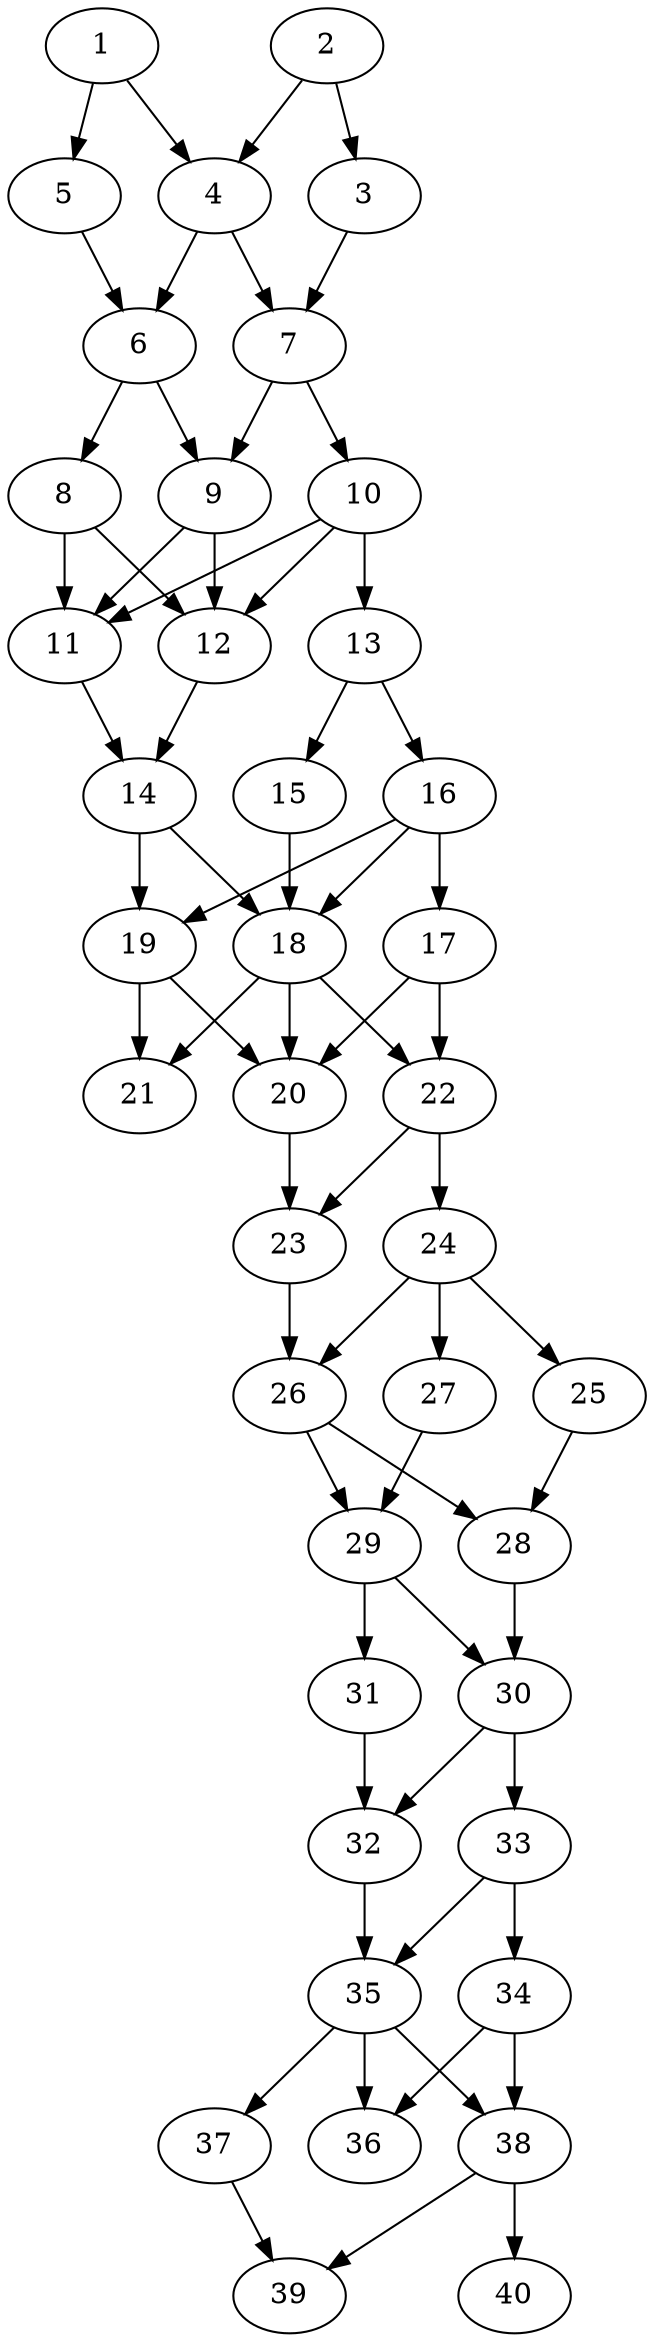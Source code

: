 // DAG automatically generated by daggen at Thu Oct  3 14:06:50 2019
// ./daggen --dot -n 40 --ccr 0.5 --fat 0.3 --regular 0.7 --density 0.7 --mindata 5242880 --maxdata 52428800 
digraph G {
  1 [size="64376832", alpha="0.19", expect_size="32188416"] 
  1 -> 4 [size ="32188416"]
  1 -> 5 [size ="32188416"]
  2 [size="89075712", alpha="0.13", expect_size="44537856"] 
  2 -> 3 [size ="44537856"]
  2 -> 4 [size ="44537856"]
  3 [size="56782848", alpha="0.03", expect_size="28391424"] 
  3 -> 7 [size ="28391424"]
  4 [size="83941376", alpha="0.13", expect_size="41970688"] 
  4 -> 6 [size ="41970688"]
  4 -> 7 [size ="41970688"]
  5 [size="98752512", alpha="0.07", expect_size="49376256"] 
  5 -> 6 [size ="49376256"]
  6 [size="27852800", alpha="0.13", expect_size="13926400"] 
  6 -> 8 [size ="13926400"]
  6 -> 9 [size ="13926400"]
  7 [size="78807040", alpha="0.07", expect_size="39403520"] 
  7 -> 9 [size ="39403520"]
  7 -> 10 [size ="39403520"]
  8 [size="41893888", alpha="0.12", expect_size="20946944"] 
  8 -> 11 [size ="20946944"]
  8 -> 12 [size ="20946944"]
  9 [size="98301952", alpha="0.19", expect_size="49150976"] 
  9 -> 11 [size ="49150976"]
  9 -> 12 [size ="49150976"]
  10 [size="45531136", alpha="0.16", expect_size="22765568"] 
  10 -> 11 [size ="22765568"]
  10 -> 12 [size ="22765568"]
  10 -> 13 [size ="22765568"]
  11 [size="37425152", alpha="0.02", expect_size="18712576"] 
  11 -> 14 [size ="18712576"]
  12 [size="31725568", alpha="0.16", expect_size="15862784"] 
  12 -> 14 [size ="15862784"]
  13 [size="93886464", alpha="0.04", expect_size="46943232"] 
  13 -> 15 [size ="46943232"]
  13 -> 16 [size ="46943232"]
  14 [size="13389824", alpha="0.06", expect_size="6694912"] 
  14 -> 18 [size ="6694912"]
  14 -> 19 [size ="6694912"]
  15 [size="74016768", alpha="0.05", expect_size="37008384"] 
  15 -> 18 [size ="37008384"]
  16 [size="14141440", alpha="0.15", expect_size="7070720"] 
  16 -> 17 [size ="7070720"]
  16 -> 18 [size ="7070720"]
  16 -> 19 [size ="7070720"]
  17 [size="76052480", alpha="0.16", expect_size="38026240"] 
  17 -> 20 [size ="38026240"]
  17 -> 22 [size ="38026240"]
  18 [size="16197632", alpha="0.09", expect_size="8098816"] 
  18 -> 20 [size ="8098816"]
  18 -> 21 [size ="8098816"]
  18 -> 22 [size ="8098816"]
  19 [size="74850304", alpha="0.06", expect_size="37425152"] 
  19 -> 20 [size ="37425152"]
  19 -> 21 [size ="37425152"]
  20 [size="71983104", alpha="0.13", expect_size="35991552"] 
  20 -> 23 [size ="35991552"]
  21 [size="54263808", alpha="0.12", expect_size="27131904"] 
  22 [size="62480384", alpha="0.07", expect_size="31240192"] 
  22 -> 23 [size ="31240192"]
  22 -> 24 [size ="31240192"]
  23 [size="42192896", alpha="0.12", expect_size="21096448"] 
  23 -> 26 [size ="21096448"]
  24 [size="59678720", alpha="0.13", expect_size="29839360"] 
  24 -> 25 [size ="29839360"]
  24 -> 26 [size ="29839360"]
  24 -> 27 [size ="29839360"]
  25 [size="86216704", alpha="0.12", expect_size="43108352"] 
  25 -> 28 [size ="43108352"]
  26 [size="16013312", alpha="0.15", expect_size="8006656"] 
  26 -> 28 [size ="8006656"]
  26 -> 29 [size ="8006656"]
  27 [size="86870016", alpha="0.12", expect_size="43435008"] 
  27 -> 29 [size ="43435008"]
  28 [size="67409920", alpha="0.16", expect_size="33704960"] 
  28 -> 30 [size ="33704960"]
  29 [size="14909440", alpha="0.19", expect_size="7454720"] 
  29 -> 30 [size ="7454720"]
  29 -> 31 [size ="7454720"]
  30 [size="44627968", alpha="0.09", expect_size="22313984"] 
  30 -> 32 [size ="22313984"]
  30 -> 33 [size ="22313984"]
  31 [size="13557760", alpha="0.05", expect_size="6778880"] 
  31 -> 32 [size ="6778880"]
  32 [size="69959680", alpha="0.06", expect_size="34979840"] 
  32 -> 35 [size ="34979840"]
  33 [size="103684096", alpha="0.04", expect_size="51842048"] 
  33 -> 34 [size ="51842048"]
  33 -> 35 [size ="51842048"]
  34 [size="66656256", alpha="0.02", expect_size="33328128"] 
  34 -> 36 [size ="33328128"]
  34 -> 38 [size ="33328128"]
  35 [size="32329728", alpha="0.14", expect_size="16164864"] 
  35 -> 36 [size ="16164864"]
  35 -> 37 [size ="16164864"]
  35 -> 38 [size ="16164864"]
  36 [size="88971264", alpha="0.07", expect_size="44485632"] 
  37 [size="65210368", alpha="0.14", expect_size="32605184"] 
  37 -> 39 [size ="32605184"]
  38 [size="29366272", alpha="0.02", expect_size="14683136"] 
  38 -> 39 [size ="14683136"]
  38 -> 40 [size ="14683136"]
  39 [size="12847104", alpha="0.04", expect_size="6423552"] 
  40 [size="103473152", alpha="0.18", expect_size="51736576"] 
}
